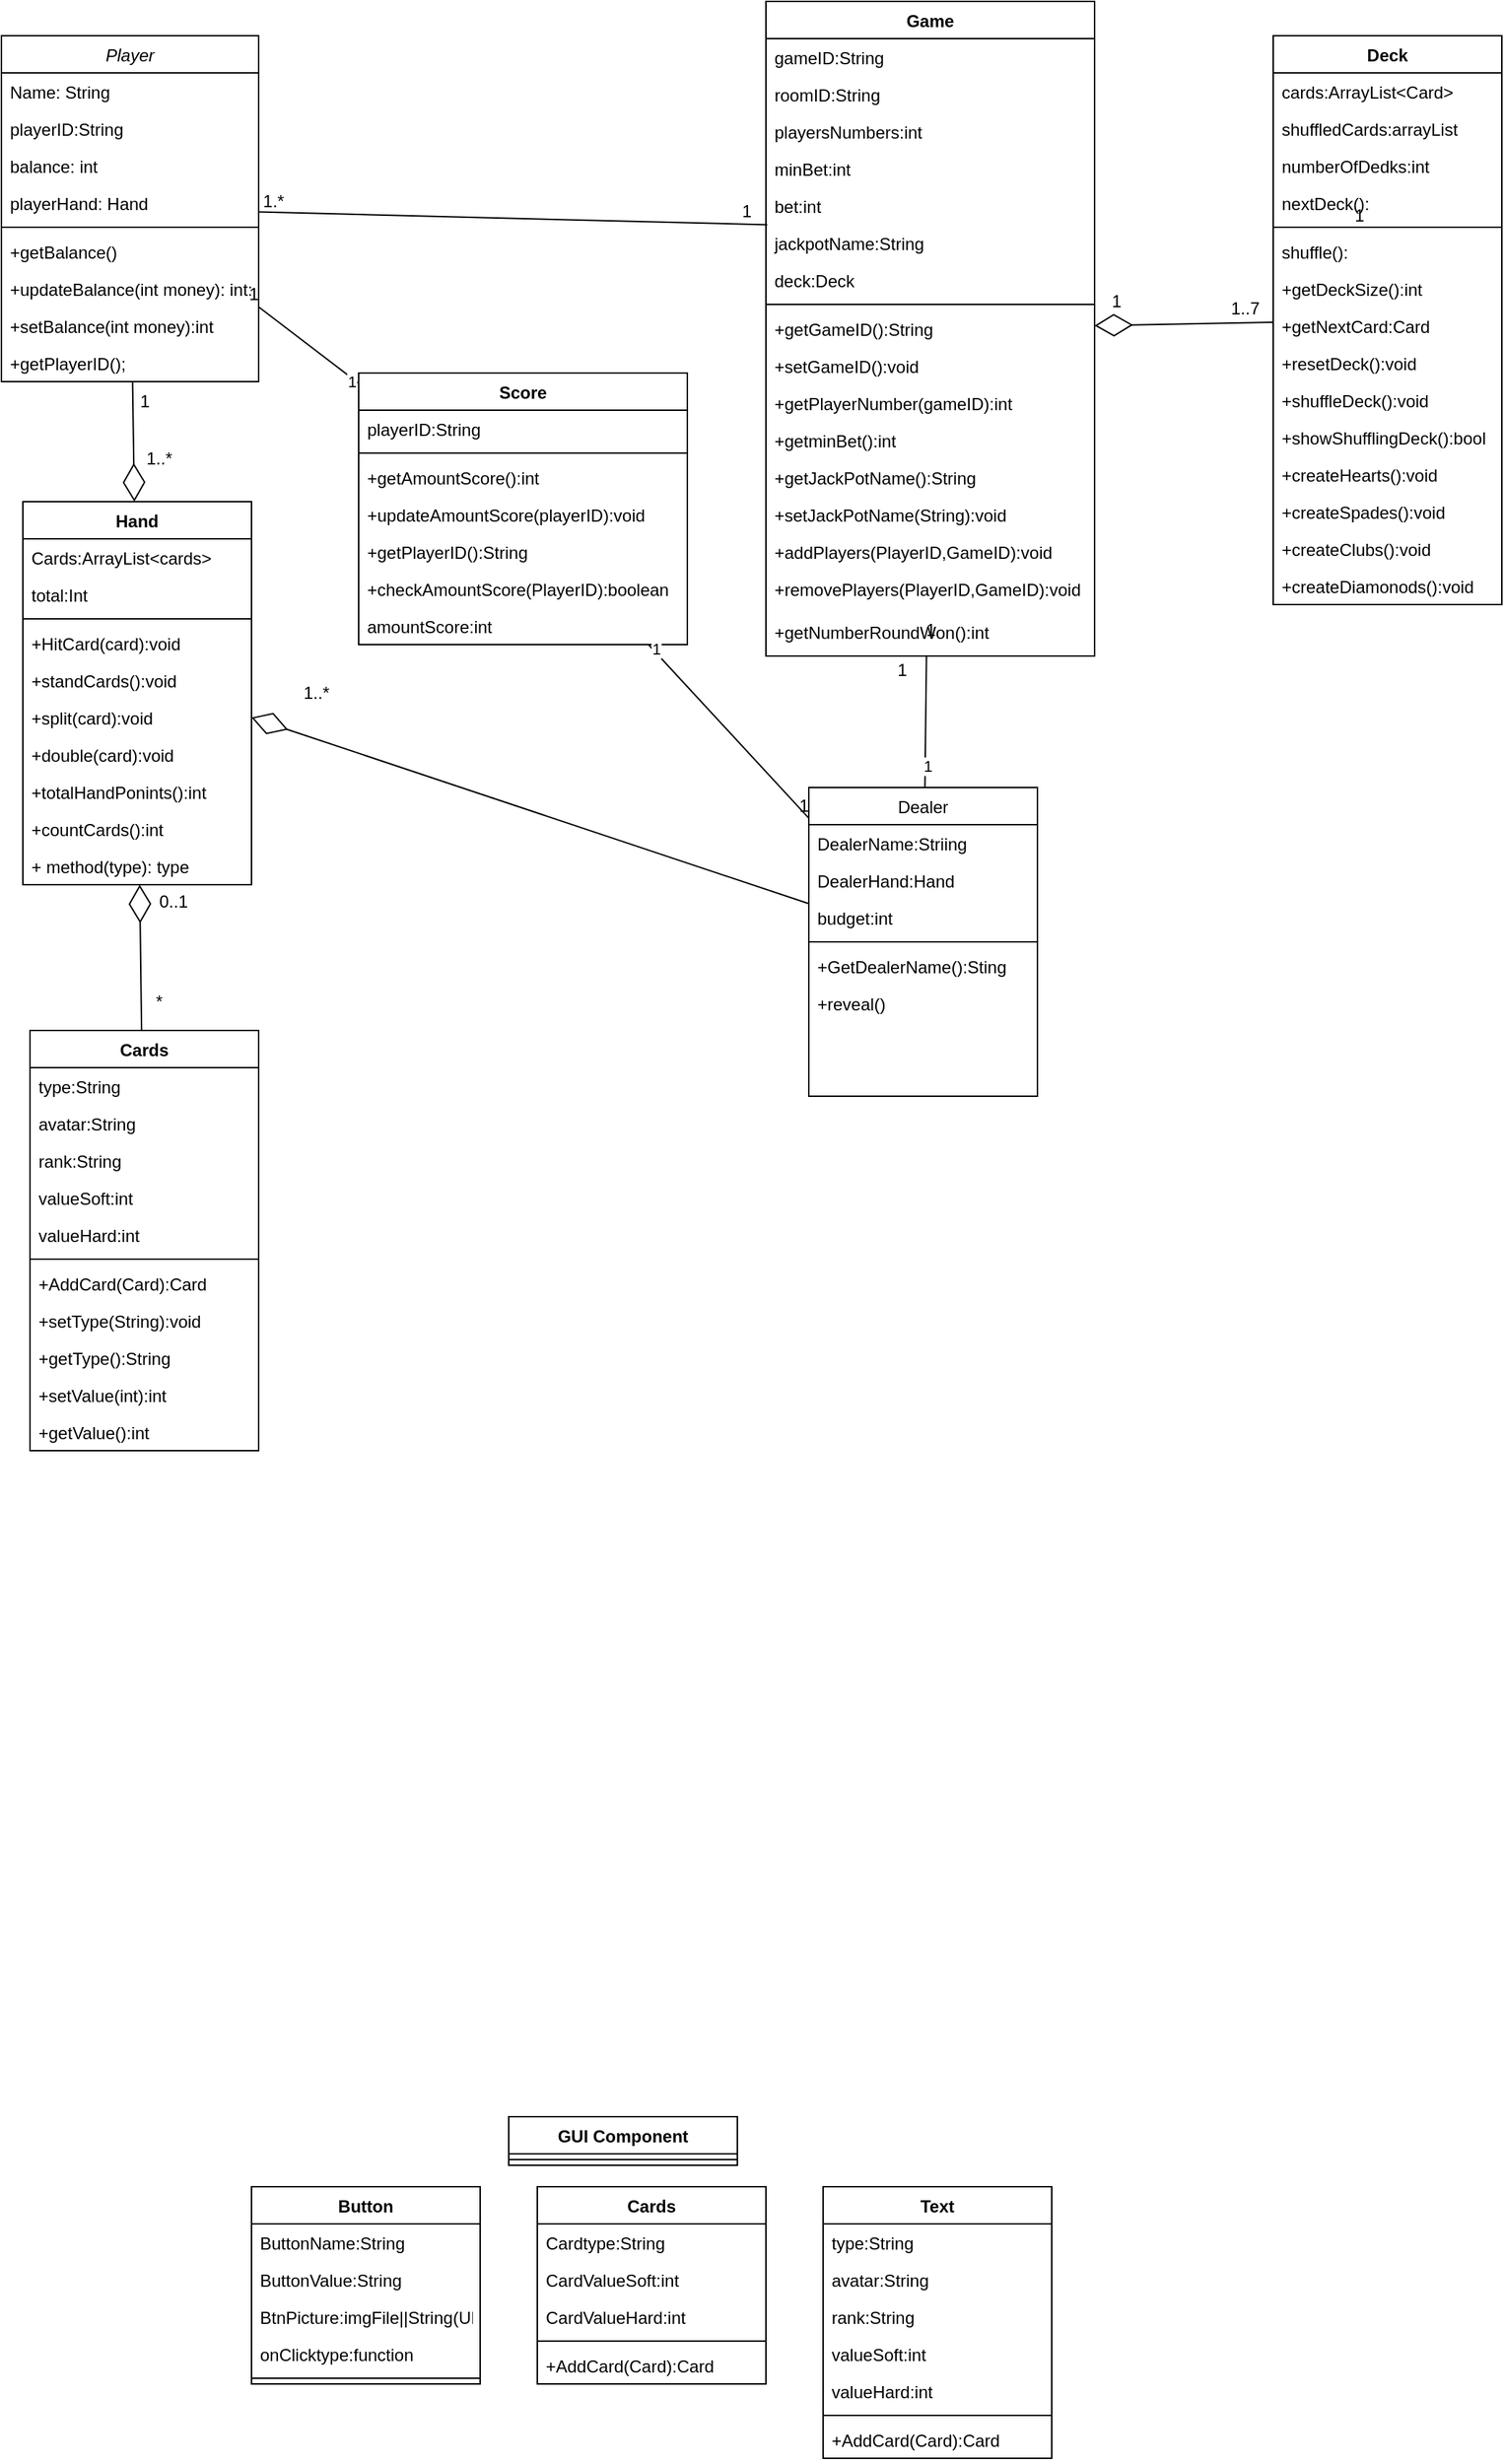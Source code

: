 <mxfile version="14.4.4" type="github">
  <diagram id="C5RBs43oDa-KdzZeNtuy" name="Page-1">
    <mxGraphModel dx="1833" dy="520" grid="1" gridSize="10" guides="1" tooltips="1" connect="1" arrows="1" fold="1" page="1" pageScale="1" pageWidth="827" pageHeight="1169" math="0" shadow="0">
      <root>
        <mxCell id="WIyWlLk6GJQsqaUBKTNV-0" />
        <mxCell id="WIyWlLk6GJQsqaUBKTNV-1" parent="WIyWlLk6GJQsqaUBKTNV-0" />
        <mxCell id="zkfFHV4jXpPFQw0GAbJ--0" value="Player" style="swimlane;fontStyle=2;align=center;verticalAlign=top;childLayout=stackLayout;horizontal=1;startSize=26;horizontalStack=0;resizeParent=1;resizeLast=0;collapsible=1;marginBottom=0;rounded=0;shadow=0;strokeWidth=1;" parent="WIyWlLk6GJQsqaUBKTNV-1" vertex="1">
          <mxGeometry x="-30" y="94" width="180" height="242" as="geometry">
            <mxRectangle x="180" y="120" width="160" height="26" as="alternateBounds" />
          </mxGeometry>
        </mxCell>
        <mxCell id="zkfFHV4jXpPFQw0GAbJ--1" value="Name: String" style="text;align=left;verticalAlign=top;spacingLeft=4;spacingRight=4;overflow=hidden;rotatable=0;points=[[0,0.5],[1,0.5]];portConstraint=eastwest;" parent="zkfFHV4jXpPFQw0GAbJ--0" vertex="1">
          <mxGeometry y="26" width="180" height="26" as="geometry" />
        </mxCell>
        <mxCell id="DUQ8-9O6X4aWuYqs7i3v-48" value="playerID:String" style="text;align=left;verticalAlign=top;spacingLeft=4;spacingRight=4;overflow=hidden;rotatable=0;points=[[0,0.5],[1,0.5]];portConstraint=eastwest;rounded=0;shadow=0;html=0;" parent="zkfFHV4jXpPFQw0GAbJ--0" vertex="1">
          <mxGeometry y="52" width="180" height="26" as="geometry" />
        </mxCell>
        <mxCell id="zkfFHV4jXpPFQw0GAbJ--2" value="balance: int" style="text;align=left;verticalAlign=top;spacingLeft=4;spacingRight=4;overflow=hidden;rotatable=0;points=[[0,0.5],[1,0.5]];portConstraint=eastwest;rounded=0;shadow=0;html=0;" parent="zkfFHV4jXpPFQw0GAbJ--0" vertex="1">
          <mxGeometry y="78" width="180" height="26" as="geometry" />
        </mxCell>
        <mxCell id="DUQ8-9O6X4aWuYqs7i3v-0" value="playerHand: Hand" style="text;align=left;verticalAlign=top;spacingLeft=4;spacingRight=4;overflow=hidden;rotatable=0;points=[[0,0.5],[1,0.5]];portConstraint=eastwest;rounded=0;shadow=0;html=0;" parent="zkfFHV4jXpPFQw0GAbJ--0" vertex="1">
          <mxGeometry y="104" width="180" height="26" as="geometry" />
        </mxCell>
        <mxCell id="zkfFHV4jXpPFQw0GAbJ--4" value="" style="line;html=1;strokeWidth=1;align=left;verticalAlign=middle;spacingTop=-1;spacingLeft=3;spacingRight=3;rotatable=0;labelPosition=right;points=[];portConstraint=eastwest;" parent="zkfFHV4jXpPFQw0GAbJ--0" vertex="1">
          <mxGeometry y="130" width="180" height="8" as="geometry" />
        </mxCell>
        <mxCell id="zkfFHV4jXpPFQw0GAbJ--5" value="+getBalance()&#xa;" style="text;align=left;verticalAlign=top;spacingLeft=4;spacingRight=4;overflow=hidden;rotatable=0;points=[[0,0.5],[1,0.5]];portConstraint=eastwest;" parent="zkfFHV4jXpPFQw0GAbJ--0" vertex="1">
          <mxGeometry y="138" width="180" height="26" as="geometry" />
        </mxCell>
        <mxCell id="DUQ8-9O6X4aWuYqs7i3v-3" value="+updateBalance(int money): int: void" style="text;align=left;verticalAlign=top;spacingLeft=4;spacingRight=4;overflow=hidden;rotatable=0;points=[[0,0.5],[1,0.5]];portConstraint=eastwest;" parent="zkfFHV4jXpPFQw0GAbJ--0" vertex="1">
          <mxGeometry y="164" width="180" height="26" as="geometry" />
        </mxCell>
        <mxCell id="DUQ8-9O6X4aWuYqs7i3v-49" value="+setBalance(int money):int" style="text;align=left;verticalAlign=top;spacingLeft=4;spacingRight=4;overflow=hidden;rotatable=0;points=[[0,0.5],[1,0.5]];portConstraint=eastwest;" parent="zkfFHV4jXpPFQw0GAbJ--0" vertex="1">
          <mxGeometry y="190" width="180" height="26" as="geometry" />
        </mxCell>
        <mxCell id="DUQ8-9O6X4aWuYqs7i3v-4" value="+getPlayerID();" style="text;align=left;verticalAlign=top;spacingLeft=4;spacingRight=4;overflow=hidden;rotatable=0;points=[[0,0.5],[1,0.5]];portConstraint=eastwest;" parent="zkfFHV4jXpPFQw0GAbJ--0" vertex="1">
          <mxGeometry y="216" width="180" height="26" as="geometry" />
        </mxCell>
        <mxCell id="zkfFHV4jXpPFQw0GAbJ--17" value="Dealer" style="swimlane;fontStyle=0;align=center;verticalAlign=top;childLayout=stackLayout;horizontal=1;startSize=26;horizontalStack=0;resizeParent=1;resizeLast=0;collapsible=1;marginBottom=0;rounded=0;shadow=0;strokeWidth=1;" parent="WIyWlLk6GJQsqaUBKTNV-1" vertex="1">
          <mxGeometry x="535" y="620" width="160" height="216" as="geometry">
            <mxRectangle x="550" y="140" width="160" height="26" as="alternateBounds" />
          </mxGeometry>
        </mxCell>
        <mxCell id="zkfFHV4jXpPFQw0GAbJ--18" value="DealerName:Striing" style="text;align=left;verticalAlign=top;spacingLeft=4;spacingRight=4;overflow=hidden;rotatable=0;points=[[0,0.5],[1,0.5]];portConstraint=eastwest;" parent="zkfFHV4jXpPFQw0GAbJ--17" vertex="1">
          <mxGeometry y="26" width="160" height="26" as="geometry" />
        </mxCell>
        <mxCell id="phg6BB3si5Udvcq2O-Uz-67" value="DealerHand:Hand" style="text;align=left;verticalAlign=top;spacingLeft=4;spacingRight=4;overflow=hidden;rotatable=0;points=[[0,0.5],[1,0.5]];portConstraint=eastwest;rounded=0;shadow=0;html=0;" vertex="1" parent="zkfFHV4jXpPFQw0GAbJ--17">
          <mxGeometry y="52" width="160" height="26" as="geometry" />
        </mxCell>
        <mxCell id="phg6BB3si5Udvcq2O-Uz-69" value="budget:int" style="text;align=left;verticalAlign=top;spacingLeft=4;spacingRight=4;overflow=hidden;rotatable=0;points=[[0,0.5],[1,0.5]];portConstraint=eastwest;rounded=0;shadow=0;html=0;" vertex="1" parent="zkfFHV4jXpPFQw0GAbJ--17">
          <mxGeometry y="78" width="160" height="26" as="geometry" />
        </mxCell>
        <mxCell id="zkfFHV4jXpPFQw0GAbJ--23" value="" style="line;html=1;strokeWidth=1;align=left;verticalAlign=middle;spacingTop=-1;spacingLeft=3;spacingRight=3;rotatable=0;labelPosition=right;points=[];portConstraint=eastwest;" parent="zkfFHV4jXpPFQw0GAbJ--17" vertex="1">
          <mxGeometry y="104" width="160" height="8" as="geometry" />
        </mxCell>
        <mxCell id="zkfFHV4jXpPFQw0GAbJ--24" value="+GetDealerName():Sting" style="text;align=left;verticalAlign=top;spacingLeft=4;spacingRight=4;overflow=hidden;rotatable=0;points=[[0,0.5],[1,0.5]];portConstraint=eastwest;" parent="zkfFHV4jXpPFQw0GAbJ--17" vertex="1">
          <mxGeometry y="112" width="160" height="26" as="geometry" />
        </mxCell>
        <mxCell id="phg6BB3si5Udvcq2O-Uz-49" value="+reveal()" style="text;align=left;verticalAlign=top;spacingLeft=4;spacingRight=4;overflow=hidden;rotatable=0;points=[[0,0.5],[1,0.5]];portConstraint=eastwest;" vertex="1" parent="zkfFHV4jXpPFQw0GAbJ--17">
          <mxGeometry y="138" width="160" height="26" as="geometry" />
        </mxCell>
        <mxCell id="DUQ8-9O6X4aWuYqs7i3v-8" value="Hand" style="swimlane;fontStyle=1;align=center;verticalAlign=top;childLayout=stackLayout;horizontal=1;startSize=26;horizontalStack=0;resizeParent=1;resizeParentMax=0;resizeLast=0;collapsible=1;marginBottom=0;" parent="WIyWlLk6GJQsqaUBKTNV-1" vertex="1">
          <mxGeometry x="-15" y="420" width="160" height="268" as="geometry" />
        </mxCell>
        <mxCell id="phg6BB3si5Udvcq2O-Uz-31" value="Cards:ArrayList&lt;cards&gt;" style="text;strokeColor=none;fillColor=none;align=left;verticalAlign=top;spacingLeft=4;spacingRight=4;overflow=hidden;rotatable=0;points=[[0,0.5],[1,0.5]];portConstraint=eastwest;" vertex="1" parent="DUQ8-9O6X4aWuYqs7i3v-8">
          <mxGeometry y="26" width="160" height="26" as="geometry" />
        </mxCell>
        <mxCell id="DUQ8-9O6X4aWuYqs7i3v-9" value="total:Int" style="text;strokeColor=none;fillColor=none;align=left;verticalAlign=top;spacingLeft=4;spacingRight=4;overflow=hidden;rotatable=0;points=[[0,0.5],[1,0.5]];portConstraint=eastwest;" parent="DUQ8-9O6X4aWuYqs7i3v-8" vertex="1">
          <mxGeometry y="52" width="160" height="26" as="geometry" />
        </mxCell>
        <mxCell id="DUQ8-9O6X4aWuYqs7i3v-10" value="" style="line;strokeWidth=1;fillColor=none;align=left;verticalAlign=middle;spacingTop=-1;spacingLeft=3;spacingRight=3;rotatable=0;labelPosition=right;points=[];portConstraint=eastwest;" parent="DUQ8-9O6X4aWuYqs7i3v-8" vertex="1">
          <mxGeometry y="78" width="160" height="8" as="geometry" />
        </mxCell>
        <mxCell id="DUQ8-9O6X4aWuYqs7i3v-11" value="+HitCard(card):void" style="text;strokeColor=none;fillColor=none;align=left;verticalAlign=top;spacingLeft=4;spacingRight=4;overflow=hidden;rotatable=0;points=[[0,0.5],[1,0.5]];portConstraint=eastwest;" parent="DUQ8-9O6X4aWuYqs7i3v-8" vertex="1">
          <mxGeometry y="86" width="160" height="26" as="geometry" />
        </mxCell>
        <mxCell id="DUQ8-9O6X4aWuYqs7i3v-12" value="+standCards():void" style="text;strokeColor=none;fillColor=none;align=left;verticalAlign=top;spacingLeft=4;spacingRight=4;overflow=hidden;rotatable=0;points=[[0,0.5],[1,0.5]];portConstraint=eastwest;" parent="DUQ8-9O6X4aWuYqs7i3v-8" vertex="1">
          <mxGeometry y="112" width="160" height="26" as="geometry" />
        </mxCell>
        <mxCell id="phg6BB3si5Udvcq2O-Uz-0" value="+split(card):void" style="text;strokeColor=none;fillColor=none;align=left;verticalAlign=top;spacingLeft=4;spacingRight=4;overflow=hidden;rotatable=0;points=[[0,0.5],[1,0.5]];portConstraint=eastwest;" vertex="1" parent="DUQ8-9O6X4aWuYqs7i3v-8">
          <mxGeometry y="138" width="160" height="26" as="geometry" />
        </mxCell>
        <mxCell id="phg6BB3si5Udvcq2O-Uz-1" value="+double(card):void" style="text;strokeColor=none;fillColor=none;align=left;verticalAlign=top;spacingLeft=4;spacingRight=4;overflow=hidden;rotatable=0;points=[[0,0.5],[1,0.5]];portConstraint=eastwest;" vertex="1" parent="DUQ8-9O6X4aWuYqs7i3v-8">
          <mxGeometry y="164" width="160" height="26" as="geometry" />
        </mxCell>
        <mxCell id="DUQ8-9O6X4aWuYqs7i3v-14" value="+totalHandPonints():int" style="text;strokeColor=none;fillColor=none;align=left;verticalAlign=top;spacingLeft=4;spacingRight=4;overflow=hidden;rotatable=0;points=[[0,0.5],[1,0.5]];portConstraint=eastwest;" parent="DUQ8-9O6X4aWuYqs7i3v-8" vertex="1">
          <mxGeometry y="190" width="160" height="26" as="geometry" />
        </mxCell>
        <mxCell id="DUQ8-9O6X4aWuYqs7i3v-15" value="+countCards():int" style="text;strokeColor=none;fillColor=none;align=left;verticalAlign=top;spacingLeft=4;spacingRight=4;overflow=hidden;rotatable=0;points=[[0,0.5],[1,0.5]];portConstraint=eastwest;" parent="DUQ8-9O6X4aWuYqs7i3v-8" vertex="1">
          <mxGeometry y="216" width="160" height="26" as="geometry" />
        </mxCell>
        <mxCell id="DUQ8-9O6X4aWuYqs7i3v-13" value="+ method(type): type" style="text;strokeColor=none;fillColor=none;align=left;verticalAlign=top;spacingLeft=4;spacingRight=4;overflow=hidden;rotatable=0;points=[[0,0.5],[1,0.5]];portConstraint=eastwest;" parent="DUQ8-9O6X4aWuYqs7i3v-8" vertex="1">
          <mxGeometry y="242" width="160" height="26" as="geometry" />
        </mxCell>
        <mxCell id="DUQ8-9O6X4aWuYqs7i3v-16" value="Cards" style="swimlane;fontStyle=1;align=center;verticalAlign=top;childLayout=stackLayout;horizontal=1;startSize=26;horizontalStack=0;resizeParent=1;resizeParentMax=0;resizeLast=0;collapsible=1;marginBottom=0;" parent="WIyWlLk6GJQsqaUBKTNV-1" vertex="1">
          <mxGeometry x="-10" y="790" width="160" height="294" as="geometry" />
        </mxCell>
        <mxCell id="DUQ8-9O6X4aWuYqs7i3v-24" value="type:String" style="text;strokeColor=none;fillColor=none;align=left;verticalAlign=top;spacingLeft=4;spacingRight=4;overflow=hidden;rotatable=0;points=[[0,0.5],[1,0.5]];portConstraint=eastwest;" parent="DUQ8-9O6X4aWuYqs7i3v-16" vertex="1">
          <mxGeometry y="26" width="160" height="26" as="geometry" />
        </mxCell>
        <mxCell id="phg6BB3si5Udvcq2O-Uz-51" value="avatar:String" style="text;strokeColor=none;fillColor=none;align=left;verticalAlign=top;spacingLeft=4;spacingRight=4;overflow=hidden;rotatable=0;points=[[0,0.5],[1,0.5]];portConstraint=eastwest;" vertex="1" parent="DUQ8-9O6X4aWuYqs7i3v-16">
          <mxGeometry y="52" width="160" height="26" as="geometry" />
        </mxCell>
        <mxCell id="phg6BB3si5Udvcq2O-Uz-52" value="rank:String" style="text;strokeColor=none;fillColor=none;align=left;verticalAlign=top;spacingLeft=4;spacingRight=4;overflow=hidden;rotatable=0;points=[[0,0.5],[1,0.5]];portConstraint=eastwest;" vertex="1" parent="DUQ8-9O6X4aWuYqs7i3v-16">
          <mxGeometry y="78" width="160" height="26" as="geometry" />
        </mxCell>
        <mxCell id="DUQ8-9O6X4aWuYqs7i3v-17" value="valueSoft:int" style="text;strokeColor=none;fillColor=none;align=left;verticalAlign=top;spacingLeft=4;spacingRight=4;overflow=hidden;rotatable=0;points=[[0,0.5],[1,0.5]];portConstraint=eastwest;" parent="DUQ8-9O6X4aWuYqs7i3v-16" vertex="1">
          <mxGeometry y="104" width="160" height="26" as="geometry" />
        </mxCell>
        <mxCell id="phg6BB3si5Udvcq2O-Uz-50" value="valueHard:int" style="text;strokeColor=none;fillColor=none;align=left;verticalAlign=top;spacingLeft=4;spacingRight=4;overflow=hidden;rotatable=0;points=[[0,0.5],[1,0.5]];portConstraint=eastwest;" vertex="1" parent="DUQ8-9O6X4aWuYqs7i3v-16">
          <mxGeometry y="130" width="160" height="26" as="geometry" />
        </mxCell>
        <mxCell id="DUQ8-9O6X4aWuYqs7i3v-18" value="" style="line;strokeWidth=1;fillColor=none;align=left;verticalAlign=middle;spacingTop=-1;spacingLeft=3;spacingRight=3;rotatable=0;labelPosition=right;points=[];portConstraint=eastwest;" parent="DUQ8-9O6X4aWuYqs7i3v-16" vertex="1">
          <mxGeometry y="156" width="160" height="8" as="geometry" />
        </mxCell>
        <mxCell id="phg6BB3si5Udvcq2O-Uz-32" value="+AddCard(Card):Card" style="text;strokeColor=none;fillColor=none;align=left;verticalAlign=top;spacingLeft=4;spacingRight=4;overflow=hidden;rotatable=0;points=[[0,0.5],[1,0.5]];portConstraint=eastwest;" vertex="1" parent="DUQ8-9O6X4aWuYqs7i3v-16">
          <mxGeometry y="164" width="160" height="26" as="geometry" />
        </mxCell>
        <mxCell id="DUQ8-9O6X4aWuYqs7i3v-19" value="+setType(String):void" style="text;strokeColor=none;fillColor=none;align=left;verticalAlign=top;spacingLeft=4;spacingRight=4;overflow=hidden;rotatable=0;points=[[0,0.5],[1,0.5]];portConstraint=eastwest;" parent="DUQ8-9O6X4aWuYqs7i3v-16" vertex="1">
          <mxGeometry y="190" width="160" height="26" as="geometry" />
        </mxCell>
        <mxCell id="DUQ8-9O6X4aWuYqs7i3v-20" value="+getType():String" style="text;strokeColor=none;fillColor=none;align=left;verticalAlign=top;spacingLeft=4;spacingRight=4;overflow=hidden;rotatable=0;points=[[0,0.5],[1,0.5]];portConstraint=eastwest;" parent="DUQ8-9O6X4aWuYqs7i3v-16" vertex="1">
          <mxGeometry y="216" width="160" height="26" as="geometry" />
        </mxCell>
        <mxCell id="DUQ8-9O6X4aWuYqs7i3v-21" value="+setValue(int):int" style="text;strokeColor=none;fillColor=none;align=left;verticalAlign=top;spacingLeft=4;spacingRight=4;overflow=hidden;rotatable=0;points=[[0,0.5],[1,0.5]];portConstraint=eastwest;" parent="DUQ8-9O6X4aWuYqs7i3v-16" vertex="1">
          <mxGeometry y="242" width="160" height="26" as="geometry" />
        </mxCell>
        <mxCell id="DUQ8-9O6X4aWuYqs7i3v-22" value="+getValue():int" style="text;strokeColor=none;fillColor=none;align=left;verticalAlign=top;spacingLeft=4;spacingRight=4;overflow=hidden;rotatable=0;points=[[0,0.5],[1,0.5]];portConstraint=eastwest;" parent="DUQ8-9O6X4aWuYqs7i3v-16" vertex="1">
          <mxGeometry y="268" width="160" height="26" as="geometry" />
        </mxCell>
        <mxCell id="DUQ8-9O6X4aWuYqs7i3v-25" value="Game" style="swimlane;fontStyle=1;align=center;verticalAlign=top;childLayout=stackLayout;horizontal=1;startSize=26;horizontalStack=0;resizeParent=1;resizeParentMax=0;resizeLast=0;collapsible=1;marginBottom=0;" parent="WIyWlLk6GJQsqaUBKTNV-1" vertex="1">
          <mxGeometry x="505" y="70" width="230" height="458" as="geometry" />
        </mxCell>
        <mxCell id="DUQ8-9O6X4aWuYqs7i3v-26" value="gameID:String" style="text;strokeColor=none;fillColor=none;align=left;verticalAlign=top;spacingLeft=4;spacingRight=4;overflow=hidden;rotatable=0;points=[[0,0.5],[1,0.5]];portConstraint=eastwest;" parent="DUQ8-9O6X4aWuYqs7i3v-25" vertex="1">
          <mxGeometry y="26" width="230" height="26" as="geometry" />
        </mxCell>
        <mxCell id="phg6BB3si5Udvcq2O-Uz-159" value="roomID:String" style="text;strokeColor=none;fillColor=none;align=left;verticalAlign=top;spacingLeft=4;spacingRight=4;overflow=hidden;rotatable=0;points=[[0,0.5],[1,0.5]];portConstraint=eastwest;" vertex="1" parent="DUQ8-9O6X4aWuYqs7i3v-25">
          <mxGeometry y="52" width="230" height="26" as="geometry" />
        </mxCell>
        <mxCell id="DUQ8-9O6X4aWuYqs7i3v-27" value="playersNumbers:int" style="text;strokeColor=none;fillColor=none;align=left;verticalAlign=top;spacingLeft=4;spacingRight=4;overflow=hidden;rotatable=0;points=[[0,0.5],[1,0.5]];portConstraint=eastwest;" parent="DUQ8-9O6X4aWuYqs7i3v-25" vertex="1">
          <mxGeometry y="78" width="230" height="26" as="geometry" />
        </mxCell>
        <mxCell id="DUQ8-9O6X4aWuYqs7i3v-35" value="minBet:int" style="text;strokeColor=none;fillColor=none;align=left;verticalAlign=top;spacingLeft=4;spacingRight=4;overflow=hidden;rotatable=0;points=[[0,0.5],[1,0.5]];portConstraint=eastwest;" parent="DUQ8-9O6X4aWuYqs7i3v-25" vertex="1">
          <mxGeometry y="104" width="230" height="26" as="geometry" />
        </mxCell>
        <mxCell id="phg6BB3si5Udvcq2O-Uz-160" value="bet:int" style="text;strokeColor=none;fillColor=none;align=left;verticalAlign=top;spacingLeft=4;spacingRight=4;overflow=hidden;rotatable=0;points=[[0,0.5],[1,0.5]];portConstraint=eastwest;" vertex="1" parent="DUQ8-9O6X4aWuYqs7i3v-25">
          <mxGeometry y="130" width="230" height="26" as="geometry" />
        </mxCell>
        <mxCell id="DUQ8-9O6X4aWuYqs7i3v-36" value="jackpotName:String" style="text;strokeColor=none;fillColor=none;align=left;verticalAlign=top;spacingLeft=4;spacingRight=4;overflow=hidden;rotatable=0;points=[[0,0.5],[1,0.5]];portConstraint=eastwest;" parent="DUQ8-9O6X4aWuYqs7i3v-25" vertex="1">
          <mxGeometry y="156" width="230" height="26" as="geometry" />
        </mxCell>
        <mxCell id="phg6BB3si5Udvcq2O-Uz-30" value="deck:Deck" style="text;strokeColor=none;fillColor=none;align=left;verticalAlign=top;spacingLeft=4;spacingRight=4;overflow=hidden;rotatable=0;points=[[0,0.5],[1,0.5]];portConstraint=eastwest;" vertex="1" parent="DUQ8-9O6X4aWuYqs7i3v-25">
          <mxGeometry y="182" width="230" height="26" as="geometry" />
        </mxCell>
        <mxCell id="DUQ8-9O6X4aWuYqs7i3v-28" value="" style="line;strokeWidth=1;fillColor=none;align=left;verticalAlign=middle;spacingTop=-1;spacingLeft=3;spacingRight=3;rotatable=0;labelPosition=right;points=[];portConstraint=eastwest;" parent="DUQ8-9O6X4aWuYqs7i3v-25" vertex="1">
          <mxGeometry y="208" width="230" height="8" as="geometry" />
        </mxCell>
        <mxCell id="DUQ8-9O6X4aWuYqs7i3v-29" value="+getGameID():String" style="text;strokeColor=none;fillColor=none;align=left;verticalAlign=top;spacingLeft=4;spacingRight=4;overflow=hidden;rotatable=0;points=[[0,0.5],[1,0.5]];portConstraint=eastwest;" parent="DUQ8-9O6X4aWuYqs7i3v-25" vertex="1">
          <mxGeometry y="216" width="230" height="26" as="geometry" />
        </mxCell>
        <mxCell id="DUQ8-9O6X4aWuYqs7i3v-30" value="+setGameID():void" style="text;strokeColor=none;fillColor=none;align=left;verticalAlign=top;spacingLeft=4;spacingRight=4;overflow=hidden;rotatable=0;points=[[0,0.5],[1,0.5]];portConstraint=eastwest;" parent="DUQ8-9O6X4aWuYqs7i3v-25" vertex="1">
          <mxGeometry y="242" width="230" height="26" as="geometry" />
        </mxCell>
        <mxCell id="DUQ8-9O6X4aWuYqs7i3v-31" value="+getPlayerNumber(gameID):int" style="text;strokeColor=none;fillColor=none;align=left;verticalAlign=top;spacingLeft=4;spacingRight=4;overflow=hidden;rotatable=0;points=[[0,0.5],[1,0.5]];portConstraint=eastwest;" parent="DUQ8-9O6X4aWuYqs7i3v-25" vertex="1">
          <mxGeometry y="268" width="230" height="26" as="geometry" />
        </mxCell>
        <mxCell id="DUQ8-9O6X4aWuYqs7i3v-32" value="+getminBet():int" style="text;strokeColor=none;fillColor=none;align=left;verticalAlign=top;spacingLeft=4;spacingRight=4;overflow=hidden;rotatable=0;points=[[0,0.5],[1,0.5]];portConstraint=eastwest;" parent="DUQ8-9O6X4aWuYqs7i3v-25" vertex="1">
          <mxGeometry y="294" width="230" height="26" as="geometry" />
        </mxCell>
        <mxCell id="DUQ8-9O6X4aWuYqs7i3v-37" value="+getJackPotName():String" style="text;strokeColor=none;fillColor=none;align=left;verticalAlign=top;spacingLeft=4;spacingRight=4;overflow=hidden;rotatable=0;points=[[0,0.5],[1,0.5]];portConstraint=eastwest;" parent="DUQ8-9O6X4aWuYqs7i3v-25" vertex="1">
          <mxGeometry y="320" width="230" height="26" as="geometry" />
        </mxCell>
        <mxCell id="DUQ8-9O6X4aWuYqs7i3v-39" value="+setJackPotName(String):void" style="text;strokeColor=none;fillColor=none;align=left;verticalAlign=top;spacingLeft=4;spacingRight=4;overflow=hidden;rotatable=0;points=[[0,0.5],[1,0.5]];portConstraint=eastwest;" parent="DUQ8-9O6X4aWuYqs7i3v-25" vertex="1">
          <mxGeometry y="346" width="230" height="26" as="geometry" />
        </mxCell>
        <mxCell id="DUQ8-9O6X4aWuYqs7i3v-38" value="+addPlayers(PlayerID,GameID):void" style="text;strokeColor=none;fillColor=none;align=left;verticalAlign=top;spacingLeft=4;spacingRight=4;overflow=hidden;rotatable=0;points=[[0,0.5],[1,0.5]];portConstraint=eastwest;" parent="DUQ8-9O6X4aWuYqs7i3v-25" vertex="1">
          <mxGeometry y="372" width="230" height="26" as="geometry" />
        </mxCell>
        <mxCell id="DUQ8-9O6X4aWuYqs7i3v-33" value="+removePlayers(PlayerID,GameID):void" style="text;strokeColor=none;fillColor=none;align=left;verticalAlign=top;spacingLeft=4;spacingRight=4;overflow=hidden;rotatable=0;points=[[0,0.5],[1,0.5]];portConstraint=eastwest;" parent="DUQ8-9O6X4aWuYqs7i3v-25" vertex="1">
          <mxGeometry y="398" width="230" height="30" as="geometry" />
        </mxCell>
        <mxCell id="phg6BB3si5Udvcq2O-Uz-54" value="+getNumberRoundWon():int" style="text;strokeColor=none;fillColor=none;align=left;verticalAlign=top;spacingLeft=4;spacingRight=4;overflow=hidden;rotatable=0;points=[[0,0.5],[1,0.5]];portConstraint=eastwest;" vertex="1" parent="DUQ8-9O6X4aWuYqs7i3v-25">
          <mxGeometry y="428" width="230" height="30" as="geometry" />
        </mxCell>
        <mxCell id="DUQ8-9O6X4aWuYqs7i3v-40" value="Score&#xa;" style="swimlane;fontStyle=1;align=center;verticalAlign=top;childLayout=stackLayout;horizontal=1;startSize=26;horizontalStack=0;resizeParent=1;resizeParentMax=0;resizeLast=0;collapsible=1;marginBottom=0;" parent="WIyWlLk6GJQsqaUBKTNV-1" vertex="1">
          <mxGeometry x="220" y="330" width="230" height="190" as="geometry" />
        </mxCell>
        <mxCell id="DUQ8-9O6X4aWuYqs7i3v-42" value="playerID:String" style="text;strokeColor=none;fillColor=none;align=left;verticalAlign=top;spacingLeft=4;spacingRight=4;overflow=hidden;rotatable=0;points=[[0,0.5],[1,0.5]];portConstraint=eastwest;" parent="DUQ8-9O6X4aWuYqs7i3v-40" vertex="1">
          <mxGeometry y="26" width="230" height="26" as="geometry" />
        </mxCell>
        <mxCell id="DUQ8-9O6X4aWuYqs7i3v-43" value="" style="line;strokeWidth=1;fillColor=none;align=left;verticalAlign=middle;spacingTop=-1;spacingLeft=3;spacingRight=3;rotatable=0;labelPosition=right;points=[];portConstraint=eastwest;" parent="DUQ8-9O6X4aWuYqs7i3v-40" vertex="1">
          <mxGeometry y="52" width="230" height="8" as="geometry" />
        </mxCell>
        <mxCell id="DUQ8-9O6X4aWuYqs7i3v-44" value="+getAmountScore():int" style="text;strokeColor=none;fillColor=none;align=left;verticalAlign=top;spacingLeft=4;spacingRight=4;overflow=hidden;rotatable=0;points=[[0,0.5],[1,0.5]];portConstraint=eastwest;" parent="DUQ8-9O6X4aWuYqs7i3v-40" vertex="1">
          <mxGeometry y="60" width="230" height="26" as="geometry" />
        </mxCell>
        <mxCell id="DUQ8-9O6X4aWuYqs7i3v-45" value="+updateAmountScore(playerID):void" style="text;strokeColor=none;fillColor=none;align=left;verticalAlign=top;spacingLeft=4;spacingRight=4;overflow=hidden;rotatable=0;points=[[0,0.5],[1,0.5]];portConstraint=eastwest;" parent="DUQ8-9O6X4aWuYqs7i3v-40" vertex="1">
          <mxGeometry y="86" width="230" height="26" as="geometry" />
        </mxCell>
        <mxCell id="DUQ8-9O6X4aWuYqs7i3v-46" value="+getPlayerID():String" style="text;strokeColor=none;fillColor=none;align=left;verticalAlign=top;spacingLeft=4;spacingRight=4;overflow=hidden;rotatable=0;points=[[0,0.5],[1,0.5]];portConstraint=eastwest;" parent="DUQ8-9O6X4aWuYqs7i3v-40" vertex="1">
          <mxGeometry y="112" width="230" height="26" as="geometry" />
        </mxCell>
        <mxCell id="DUQ8-9O6X4aWuYqs7i3v-47" value="+checkAmountScore(PlayerID):boolean" style="text;strokeColor=none;fillColor=none;align=left;verticalAlign=top;spacingLeft=4;spacingRight=4;overflow=hidden;rotatable=0;points=[[0,0.5],[1,0.5]];portConstraint=eastwest;" parent="DUQ8-9O6X4aWuYqs7i3v-40" vertex="1">
          <mxGeometry y="138" width="230" height="26" as="geometry" />
        </mxCell>
        <mxCell id="DUQ8-9O6X4aWuYqs7i3v-41" value="amountScore:int" style="text;strokeColor=none;fillColor=none;align=left;verticalAlign=top;spacingLeft=4;spacingRight=4;overflow=hidden;rotatable=0;points=[[0,0.5],[1,0.5]];portConstraint=eastwest;" parent="DUQ8-9O6X4aWuYqs7i3v-40" vertex="1">
          <mxGeometry y="164" width="230" height="26" as="geometry" />
        </mxCell>
        <mxCell id="6gXX3aHNvILFyaAfmAFc-0" value="Deck" style="swimlane;fontStyle=1;align=center;verticalAlign=top;childLayout=stackLayout;horizontal=1;startSize=26;horizontalStack=0;resizeParent=1;resizeParentMax=0;resizeLast=0;collapsible=1;marginBottom=0;" parent="WIyWlLk6GJQsqaUBKTNV-1" vertex="1">
          <mxGeometry x="860" y="94" width="160" height="398" as="geometry" />
        </mxCell>
        <mxCell id="6gXX3aHNvILFyaAfmAFc-1" value="cards:ArrayList&lt;Card&gt;" style="text;strokeColor=none;fillColor=none;align=left;verticalAlign=top;spacingLeft=4;spacingRight=4;overflow=hidden;rotatable=0;points=[[0,0.5],[1,0.5]];portConstraint=eastwest;" parent="6gXX3aHNvILFyaAfmAFc-0" vertex="1">
          <mxGeometry y="26" width="160" height="26" as="geometry" />
        </mxCell>
        <mxCell id="6gXX3aHNvILFyaAfmAFc-2" value="shuffledCards:arrayList" style="text;strokeColor=none;fillColor=none;align=left;verticalAlign=top;spacingLeft=4;spacingRight=4;overflow=hidden;rotatable=0;points=[[0,0.5],[1,0.5]];portConstraint=eastwest;" parent="6gXX3aHNvILFyaAfmAFc-0" vertex="1">
          <mxGeometry y="52" width="160" height="26" as="geometry" />
        </mxCell>
        <mxCell id="6gXX3aHNvILFyaAfmAFc-8" value="numberOfDedks:int" style="text;strokeColor=none;fillColor=none;align=left;verticalAlign=top;spacingLeft=4;spacingRight=4;overflow=hidden;rotatable=0;points=[[0,0.5],[1,0.5]];portConstraint=eastwest;" parent="6gXX3aHNvILFyaAfmAFc-0" vertex="1">
          <mxGeometry y="78" width="160" height="26" as="geometry" />
        </mxCell>
        <mxCell id="6gXX3aHNvILFyaAfmAFc-9" value="nextDeck():" style="text;strokeColor=none;fillColor=none;align=left;verticalAlign=top;spacingLeft=4;spacingRight=4;overflow=hidden;rotatable=0;points=[[0,0.5],[1,0.5]];portConstraint=eastwest;" parent="6gXX3aHNvILFyaAfmAFc-0" vertex="1">
          <mxGeometry y="104" width="160" height="26" as="geometry" />
        </mxCell>
        <mxCell id="6gXX3aHNvILFyaAfmAFc-3" value="" style="line;strokeWidth=1;fillColor=none;align=left;verticalAlign=middle;spacingTop=-1;spacingLeft=3;spacingRight=3;rotatable=0;labelPosition=right;points=[];portConstraint=eastwest;" parent="6gXX3aHNvILFyaAfmAFc-0" vertex="1">
          <mxGeometry y="130" width="160" height="8" as="geometry" />
        </mxCell>
        <mxCell id="phg6BB3si5Udvcq2O-Uz-53" value="shuffle():" style="text;strokeColor=none;fillColor=none;align=left;verticalAlign=top;spacingLeft=4;spacingRight=4;overflow=hidden;rotatable=0;points=[[0,0.5],[1,0.5]];portConstraint=eastwest;" vertex="1" parent="6gXX3aHNvILFyaAfmAFc-0">
          <mxGeometry y="138" width="160" height="26" as="geometry" />
        </mxCell>
        <mxCell id="6gXX3aHNvILFyaAfmAFc-4" value="+getDeckSize():int" style="text;strokeColor=none;fillColor=none;align=left;verticalAlign=top;spacingLeft=4;spacingRight=4;overflow=hidden;rotatable=0;points=[[0,0.5],[1,0.5]];portConstraint=eastwest;" parent="6gXX3aHNvILFyaAfmAFc-0" vertex="1">
          <mxGeometry y="164" width="160" height="26" as="geometry" />
        </mxCell>
        <mxCell id="6gXX3aHNvILFyaAfmAFc-5" value="+getNextCard:Card" style="text;strokeColor=none;fillColor=none;align=left;verticalAlign=top;spacingLeft=4;spacingRight=4;overflow=hidden;rotatable=0;points=[[0,0.5],[1,0.5]];portConstraint=eastwest;" parent="6gXX3aHNvILFyaAfmAFc-0" vertex="1">
          <mxGeometry y="190" width="160" height="26" as="geometry" />
        </mxCell>
        <mxCell id="6gXX3aHNvILFyaAfmAFc-6" value="+resetDeck():void" style="text;strokeColor=none;fillColor=none;align=left;verticalAlign=top;spacingLeft=4;spacingRight=4;overflow=hidden;rotatable=0;points=[[0,0.5],[1,0.5]];portConstraint=eastwest;" parent="6gXX3aHNvILFyaAfmAFc-0" vertex="1">
          <mxGeometry y="216" width="160" height="26" as="geometry" />
        </mxCell>
        <mxCell id="6gXX3aHNvILFyaAfmAFc-7" value="+shuffleDeck():void" style="text;strokeColor=none;fillColor=none;align=left;verticalAlign=top;spacingLeft=4;spacingRight=4;overflow=hidden;rotatable=0;points=[[0,0.5],[1,0.5]];portConstraint=eastwest;" parent="6gXX3aHNvILFyaAfmAFc-0" vertex="1">
          <mxGeometry y="242" width="160" height="26" as="geometry" />
        </mxCell>
        <mxCell id="6gXX3aHNvILFyaAfmAFc-11" value="+showShufflingDeck():bool" style="text;strokeColor=none;fillColor=none;align=left;verticalAlign=top;spacingLeft=4;spacingRight=4;overflow=hidden;rotatable=0;points=[[0,0.5],[1,0.5]];portConstraint=eastwest;" parent="6gXX3aHNvILFyaAfmAFc-0" vertex="1">
          <mxGeometry y="268" width="160" height="26" as="geometry" />
        </mxCell>
        <mxCell id="6gXX3aHNvILFyaAfmAFc-12" value="+createHearts():void" style="text;strokeColor=none;fillColor=none;align=left;verticalAlign=top;spacingLeft=4;spacingRight=4;overflow=hidden;rotatable=0;points=[[0,0.5],[1,0.5]];portConstraint=eastwest;" parent="6gXX3aHNvILFyaAfmAFc-0" vertex="1">
          <mxGeometry y="294" width="160" height="26" as="geometry" />
        </mxCell>
        <mxCell id="6gXX3aHNvILFyaAfmAFc-13" value="+createSpades():void" style="text;strokeColor=none;fillColor=none;align=left;verticalAlign=top;spacingLeft=4;spacingRight=4;overflow=hidden;rotatable=0;points=[[0,0.5],[1,0.5]];portConstraint=eastwest;" parent="6gXX3aHNvILFyaAfmAFc-0" vertex="1">
          <mxGeometry y="320" width="160" height="26" as="geometry" />
        </mxCell>
        <mxCell id="6gXX3aHNvILFyaAfmAFc-10" value="+createClubs():void" style="text;strokeColor=none;fillColor=none;align=left;verticalAlign=top;spacingLeft=4;spacingRight=4;overflow=hidden;rotatable=0;points=[[0,0.5],[1,0.5]];portConstraint=eastwest;" parent="6gXX3aHNvILFyaAfmAFc-0" vertex="1">
          <mxGeometry y="346" width="160" height="26" as="geometry" />
        </mxCell>
        <mxCell id="6gXX3aHNvILFyaAfmAFc-14" value="+createDiamonods():void" style="text;strokeColor=none;fillColor=none;align=left;verticalAlign=top;spacingLeft=4;spacingRight=4;overflow=hidden;rotatable=0;points=[[0,0.5],[1,0.5]];portConstraint=eastwest;" parent="6gXX3aHNvILFyaAfmAFc-0" vertex="1">
          <mxGeometry y="372" width="160" height="26" as="geometry" />
        </mxCell>
        <mxCell id="phg6BB3si5Udvcq2O-Uz-6" value="" style="endArrow=none;html=1;rounded=0;entryX=0.004;entryY=0.01;entryDx=0;entryDy=0;entryPerimeter=0;" edge="1" parent="WIyWlLk6GJQsqaUBKTNV-1" source="zkfFHV4jXpPFQw0GAbJ--0" target="DUQ8-9O6X4aWuYqs7i3v-36">
          <mxGeometry relative="1" as="geometry">
            <mxPoint x="120" y="50" as="sourcePoint" />
            <mxPoint x="280" y="50" as="targetPoint" />
          </mxGeometry>
        </mxCell>
        <mxCell id="phg6BB3si5Udvcq2O-Uz-7" value="1" style="resizable=0;html=1;align=right;verticalAlign=bottom;" connectable="0" vertex="1" parent="phg6BB3si5Udvcq2O-Uz-6">
          <mxGeometry x="1" relative="1" as="geometry">
            <mxPoint x="-10.01" y="-0.26" as="offset" />
          </mxGeometry>
        </mxCell>
        <mxCell id="phg6BB3si5Udvcq2O-Uz-8" value="1.*" style="text;html=1;align=center;verticalAlign=middle;resizable=0;points=[];autosize=1;" vertex="1" parent="WIyWlLk6GJQsqaUBKTNV-1">
          <mxGeometry x="145" y="200" width="30" height="20" as="geometry" />
        </mxCell>
        <mxCell id="phg6BB3si5Udvcq2O-Uz-20" value="1" style="text;html=1;align=center;verticalAlign=middle;resizable=0;points=[];autosize=1;" vertex="1" parent="WIyWlLk6GJQsqaUBKTNV-1">
          <mxGeometry x="610" y="500" width="20" height="20" as="geometry" />
        </mxCell>
        <mxCell id="phg6BB3si5Udvcq2O-Uz-21" value="" style="endArrow=none;html=1;" edge="1" parent="WIyWlLk6GJQsqaUBKTNV-1" source="zkfFHV4jXpPFQw0GAbJ--17" target="DUQ8-9O6X4aWuYqs7i3v-25">
          <mxGeometry width="50" height="50" relative="1" as="geometry">
            <mxPoint x="770" y="460" as="sourcePoint" />
            <mxPoint x="820" y="410" as="targetPoint" />
          </mxGeometry>
        </mxCell>
        <mxCell id="phg6BB3si5Udvcq2O-Uz-23" value="1" style="edgeLabel;html=1;align=center;verticalAlign=middle;resizable=0;points=[];" vertex="1" connectable="0" parent="phg6BB3si5Udvcq2O-Uz-21">
          <mxGeometry x="-0.661" y="-1" relative="1" as="geometry">
            <mxPoint as="offset" />
          </mxGeometry>
        </mxCell>
        <mxCell id="phg6BB3si5Udvcq2O-Uz-22" value="1" style="text;html=1;align=center;verticalAlign=middle;resizable=0;points=[];autosize=1;" vertex="1" parent="WIyWlLk6GJQsqaUBKTNV-1">
          <mxGeometry x="740" y="270" width="20" height="20" as="geometry" />
        </mxCell>
        <mxCell id="phg6BB3si5Udvcq2O-Uz-24" value="" style="endArrow=none;html=1;rounded=0;" edge="1" parent="WIyWlLk6GJQsqaUBKTNV-1" source="DUQ8-9O6X4aWuYqs7i3v-40" target="zkfFHV4jXpPFQw0GAbJ--17">
          <mxGeometry relative="1" as="geometry">
            <mxPoint x="480" y="370" as="sourcePoint" />
            <mxPoint x="640" y="370" as="targetPoint" />
          </mxGeometry>
        </mxCell>
        <mxCell id="phg6BB3si5Udvcq2O-Uz-25" value="1" style="resizable=0;html=1;align=right;verticalAlign=bottom;" connectable="0" vertex="1" parent="phg6BB3si5Udvcq2O-Uz-24">
          <mxGeometry x="1" relative="1" as="geometry" />
        </mxCell>
        <mxCell id="phg6BB3si5Udvcq2O-Uz-29" value="1" style="edgeLabel;html=1;align=center;verticalAlign=middle;resizable=0;points=[];" vertex="1" connectable="0" parent="phg6BB3si5Udvcq2O-Uz-24">
          <mxGeometry x="-0.938" y="2" relative="1" as="geometry">
            <mxPoint as="offset" />
          </mxGeometry>
        </mxCell>
        <mxCell id="phg6BB3si5Udvcq2O-Uz-26" value="" style="endArrow=none;html=1;rounded=0;" edge="1" parent="WIyWlLk6GJQsqaUBKTNV-1" source="DUQ8-9O6X4aWuYqs7i3v-40" target="zkfFHV4jXpPFQw0GAbJ--0">
          <mxGeometry relative="1" as="geometry">
            <mxPoint x="550" y="497.933" as="sourcePoint" />
            <mxPoint x="730" y="565" as="targetPoint" />
          </mxGeometry>
        </mxCell>
        <mxCell id="phg6BB3si5Udvcq2O-Uz-27" value="1" style="resizable=0;html=1;align=right;verticalAlign=bottom;" connectable="0" vertex="1" parent="phg6BB3si5Udvcq2O-Uz-26">
          <mxGeometry x="1" relative="1" as="geometry" />
        </mxCell>
        <mxCell id="phg6BB3si5Udvcq2O-Uz-28" value="1" style="edgeLabel;html=1;align=center;verticalAlign=middle;resizable=0;points=[];" vertex="1" connectable="0" parent="phg6BB3si5Udvcq2O-Uz-26">
          <mxGeometry x="-0.878" y="2" relative="1" as="geometry">
            <mxPoint as="offset" />
          </mxGeometry>
        </mxCell>
        <mxCell id="phg6BB3si5Udvcq2O-Uz-36" value="" style="endArrow=diamondThin;endFill=0;endSize=24;html=1;" edge="1" parent="WIyWlLk6GJQsqaUBKTNV-1" source="6gXX3aHNvILFyaAfmAFc-0" target="DUQ8-9O6X4aWuYqs7i3v-25">
          <mxGeometry width="160" relative="1" as="geometry">
            <mxPoint x="910" y="200" as="sourcePoint" />
            <mxPoint x="1070" y="200" as="targetPoint" />
          </mxGeometry>
        </mxCell>
        <mxCell id="phg6BB3si5Udvcq2O-Uz-37" value="1" style="text;html=1;align=center;verticalAlign=middle;resizable=0;points=[];autosize=1;" vertex="1" parent="WIyWlLk6GJQsqaUBKTNV-1">
          <mxGeometry x="910" y="210" width="20" height="20" as="geometry" />
        </mxCell>
        <mxCell id="phg6BB3si5Udvcq2O-Uz-38" value="1..7" style="text;html=1;align=center;verticalAlign=middle;resizable=0;points=[];autosize=1;" vertex="1" parent="WIyWlLk6GJQsqaUBKTNV-1">
          <mxGeometry x="820" y="275" width="40" height="20" as="geometry" />
        </mxCell>
        <mxCell id="phg6BB3si5Udvcq2O-Uz-39" value="" style="endArrow=diamondThin;endFill=0;endSize=24;html=1;" edge="1" parent="WIyWlLk6GJQsqaUBKTNV-1" source="zkfFHV4jXpPFQw0GAbJ--0" target="DUQ8-9O6X4aWuYqs7i3v-8">
          <mxGeometry width="160" relative="1" as="geometry">
            <mxPoint x="-10" y="350.003" as="sourcePoint" />
            <mxPoint x="-40" y="400" as="targetPoint" />
          </mxGeometry>
        </mxCell>
        <mxCell id="phg6BB3si5Udvcq2O-Uz-40" value="1" style="text;html=1;align=center;verticalAlign=middle;resizable=0;points=[];autosize=1;" vertex="1" parent="WIyWlLk6GJQsqaUBKTNV-1">
          <mxGeometry x="60" y="340" width="20" height="20" as="geometry" />
        </mxCell>
        <mxCell id="phg6BB3si5Udvcq2O-Uz-41" value="1..*" style="text;html=1;align=center;verticalAlign=middle;resizable=0;points=[];autosize=1;" vertex="1" parent="WIyWlLk6GJQsqaUBKTNV-1">
          <mxGeometry x="65" y="380" width="30" height="20" as="geometry" />
        </mxCell>
        <mxCell id="phg6BB3si5Udvcq2O-Uz-42" value="" style="endArrow=diamondThin;endFill=0;endSize=24;html=1;entryX=1;entryY=0.5;entryDx=0;entryDy=0;" edge="1" parent="WIyWlLk6GJQsqaUBKTNV-1" source="zkfFHV4jXpPFQw0GAbJ--17" target="phg6BB3si5Udvcq2O-Uz-0">
          <mxGeometry width="160" relative="1" as="geometry">
            <mxPoint x="440.005" y="580" as="sourcePoint" />
            <mxPoint x="441.244" y="664" as="targetPoint" />
          </mxGeometry>
        </mxCell>
        <mxCell id="phg6BB3si5Udvcq2O-Uz-43" value="1" style="text;html=1;align=center;verticalAlign=middle;resizable=0;points=[];autosize=1;" vertex="1" parent="WIyWlLk6GJQsqaUBKTNV-1">
          <mxGeometry x="590" y="528" width="20" height="20" as="geometry" />
        </mxCell>
        <mxCell id="phg6BB3si5Udvcq2O-Uz-45" value="1..*" style="text;html=1;align=center;verticalAlign=middle;resizable=0;points=[];autosize=1;" vertex="1" parent="WIyWlLk6GJQsqaUBKTNV-1">
          <mxGeometry x="175" y="544" width="30" height="20" as="geometry" />
        </mxCell>
        <mxCell id="phg6BB3si5Udvcq2O-Uz-46" value="" style="endArrow=diamondThin;endFill=0;endSize=24;html=1;" edge="1" parent="WIyWlLk6GJQsqaUBKTNV-1" source="DUQ8-9O6X4aWuYqs7i3v-16" target="DUQ8-9O6X4aWuYqs7i3v-8">
          <mxGeometry width="160" relative="1" as="geometry">
            <mxPoint x="730" y="593.29" as="sourcePoint" />
            <mxPoint x="155.0" y="581" as="targetPoint" />
          </mxGeometry>
        </mxCell>
        <mxCell id="phg6BB3si5Udvcq2O-Uz-47" value="0..1" style="text;html=1;align=center;verticalAlign=middle;resizable=0;points=[];autosize=1;" vertex="1" parent="WIyWlLk6GJQsqaUBKTNV-1">
          <mxGeometry x="70" y="690" width="40" height="20" as="geometry" />
        </mxCell>
        <mxCell id="phg6BB3si5Udvcq2O-Uz-48" value="*" style="text;html=1;align=center;verticalAlign=middle;resizable=0;points=[];autosize=1;" vertex="1" parent="WIyWlLk6GJQsqaUBKTNV-1">
          <mxGeometry x="70" y="760" width="20" height="20" as="geometry" />
        </mxCell>
        <mxCell id="phg6BB3si5Udvcq2O-Uz-55" value="GUI Component" style="swimlane;fontStyle=1;align=center;verticalAlign=top;childLayout=stackLayout;horizontal=1;startSize=26;horizontalStack=0;resizeParent=1;resizeParentMax=0;resizeLast=0;collapsible=1;marginBottom=0;" vertex="1" parent="WIyWlLk6GJQsqaUBKTNV-1">
          <mxGeometry x="325" y="1550" width="160" height="34" as="geometry" />
        </mxCell>
        <mxCell id="phg6BB3si5Udvcq2O-Uz-61" value="" style="line;strokeWidth=1;fillColor=none;align=left;verticalAlign=middle;spacingTop=-1;spacingLeft=3;spacingRight=3;rotatable=0;labelPosition=right;points=[];portConstraint=eastwest;" vertex="1" parent="phg6BB3si5Udvcq2O-Uz-55">
          <mxGeometry y="26" width="160" height="8" as="geometry" />
        </mxCell>
        <mxCell id="phg6BB3si5Udvcq2O-Uz-71" value="Button" style="swimlane;fontStyle=1;align=center;verticalAlign=top;childLayout=stackLayout;horizontal=1;startSize=26;horizontalStack=0;resizeParent=1;resizeParentMax=0;resizeLast=0;collapsible=1;marginBottom=0;" vertex="1" parent="WIyWlLk6GJQsqaUBKTNV-1">
          <mxGeometry x="145" y="1599" width="160" height="138" as="geometry" />
        </mxCell>
        <mxCell id="phg6BB3si5Udvcq2O-Uz-72" value="ButtonName:String" style="text;strokeColor=none;fillColor=none;align=left;verticalAlign=top;spacingLeft=4;spacingRight=4;overflow=hidden;rotatable=0;points=[[0,0.5],[1,0.5]];portConstraint=eastwest;" vertex="1" parent="phg6BB3si5Udvcq2O-Uz-71">
          <mxGeometry y="26" width="160" height="26" as="geometry" />
        </mxCell>
        <mxCell id="phg6BB3si5Udvcq2O-Uz-73" value="ButtonValue:String" style="text;strokeColor=none;fillColor=none;align=left;verticalAlign=top;spacingLeft=4;spacingRight=4;overflow=hidden;rotatable=0;points=[[0,0.5],[1,0.5]];portConstraint=eastwest;" vertex="1" parent="phg6BB3si5Udvcq2O-Uz-71">
          <mxGeometry y="52" width="160" height="26" as="geometry" />
        </mxCell>
        <mxCell id="phg6BB3si5Udvcq2O-Uz-74" value="BtnPicture:imgFile||String(URL)" style="text;strokeColor=none;fillColor=none;align=left;verticalAlign=top;spacingLeft=4;spacingRight=4;overflow=hidden;rotatable=0;points=[[0,0.5],[1,0.5]];portConstraint=eastwest;" vertex="1" parent="phg6BB3si5Udvcq2O-Uz-71">
          <mxGeometry y="78" width="160" height="26" as="geometry" />
        </mxCell>
        <mxCell id="phg6BB3si5Udvcq2O-Uz-75" value="onClicktype:function" style="text;strokeColor=none;fillColor=none;align=left;verticalAlign=top;spacingLeft=4;spacingRight=4;overflow=hidden;rotatable=0;points=[[0,0.5],[1,0.5]];portConstraint=eastwest;" vertex="1" parent="phg6BB3si5Udvcq2O-Uz-71">
          <mxGeometry y="104" width="160" height="26" as="geometry" />
        </mxCell>
        <mxCell id="phg6BB3si5Udvcq2O-Uz-77" value="" style="line;strokeWidth=1;fillColor=none;align=left;verticalAlign=middle;spacingTop=-1;spacingLeft=3;spacingRight=3;rotatable=0;labelPosition=right;points=[];portConstraint=eastwest;" vertex="1" parent="phg6BB3si5Udvcq2O-Uz-71">
          <mxGeometry y="130" width="160" height="8" as="geometry" />
        </mxCell>
        <mxCell id="phg6BB3si5Udvcq2O-Uz-83" value="Cards" style="swimlane;fontStyle=1;align=center;verticalAlign=top;childLayout=stackLayout;horizontal=1;startSize=26;horizontalStack=0;resizeParent=1;resizeParentMax=0;resizeLast=0;collapsible=1;marginBottom=0;" vertex="1" parent="WIyWlLk6GJQsqaUBKTNV-1">
          <mxGeometry x="345" y="1599" width="160" height="138" as="geometry" />
        </mxCell>
        <mxCell id="phg6BB3si5Udvcq2O-Uz-84" value="Cardtype:String" style="text;strokeColor=none;fillColor=none;align=left;verticalAlign=top;spacingLeft=4;spacingRight=4;overflow=hidden;rotatable=0;points=[[0,0.5],[1,0.5]];portConstraint=eastwest;" vertex="1" parent="phg6BB3si5Udvcq2O-Uz-83">
          <mxGeometry y="26" width="160" height="26" as="geometry" />
        </mxCell>
        <mxCell id="phg6BB3si5Udvcq2O-Uz-85" value="CardValueSoft:int" style="text;strokeColor=none;fillColor=none;align=left;verticalAlign=top;spacingLeft=4;spacingRight=4;overflow=hidden;rotatable=0;points=[[0,0.5],[1,0.5]];portConstraint=eastwest;" vertex="1" parent="phg6BB3si5Udvcq2O-Uz-83">
          <mxGeometry y="52" width="160" height="26" as="geometry" />
        </mxCell>
        <mxCell id="phg6BB3si5Udvcq2O-Uz-87" value="CardValueHard:int" style="text;strokeColor=none;fillColor=none;align=left;verticalAlign=top;spacingLeft=4;spacingRight=4;overflow=hidden;rotatable=0;points=[[0,0.5],[1,0.5]];portConstraint=eastwest;" vertex="1" parent="phg6BB3si5Udvcq2O-Uz-83">
          <mxGeometry y="78" width="160" height="26" as="geometry" />
        </mxCell>
        <mxCell id="phg6BB3si5Udvcq2O-Uz-89" value="" style="line;strokeWidth=1;fillColor=none;align=left;verticalAlign=middle;spacingTop=-1;spacingLeft=3;spacingRight=3;rotatable=0;labelPosition=right;points=[];portConstraint=eastwest;" vertex="1" parent="phg6BB3si5Udvcq2O-Uz-83">
          <mxGeometry y="104" width="160" height="8" as="geometry" />
        </mxCell>
        <mxCell id="phg6BB3si5Udvcq2O-Uz-90" value="+AddCard(Card):Card" style="text;strokeColor=none;fillColor=none;align=left;verticalAlign=top;spacingLeft=4;spacingRight=4;overflow=hidden;rotatable=0;points=[[0,0.5],[1,0.5]];portConstraint=eastwest;" vertex="1" parent="phg6BB3si5Udvcq2O-Uz-83">
          <mxGeometry y="112" width="160" height="26" as="geometry" />
        </mxCell>
        <mxCell id="phg6BB3si5Udvcq2O-Uz-95" value="Text" style="swimlane;fontStyle=1;align=center;verticalAlign=top;childLayout=stackLayout;horizontal=1;startSize=26;horizontalStack=0;resizeParent=1;resizeParentMax=0;resizeLast=0;collapsible=1;marginBottom=0;" vertex="1" parent="WIyWlLk6GJQsqaUBKTNV-1">
          <mxGeometry x="545" y="1599" width="160" height="190" as="geometry" />
        </mxCell>
        <mxCell id="phg6BB3si5Udvcq2O-Uz-96" value="type:String" style="text;strokeColor=none;fillColor=none;align=left;verticalAlign=top;spacingLeft=4;spacingRight=4;overflow=hidden;rotatable=0;points=[[0,0.5],[1,0.5]];portConstraint=eastwest;" vertex="1" parent="phg6BB3si5Udvcq2O-Uz-95">
          <mxGeometry y="26" width="160" height="26" as="geometry" />
        </mxCell>
        <mxCell id="phg6BB3si5Udvcq2O-Uz-97" value="avatar:String" style="text;strokeColor=none;fillColor=none;align=left;verticalAlign=top;spacingLeft=4;spacingRight=4;overflow=hidden;rotatable=0;points=[[0,0.5],[1,0.5]];portConstraint=eastwest;" vertex="1" parent="phg6BB3si5Udvcq2O-Uz-95">
          <mxGeometry y="52" width="160" height="26" as="geometry" />
        </mxCell>
        <mxCell id="phg6BB3si5Udvcq2O-Uz-98" value="rank:String" style="text;strokeColor=none;fillColor=none;align=left;verticalAlign=top;spacingLeft=4;spacingRight=4;overflow=hidden;rotatable=0;points=[[0,0.5],[1,0.5]];portConstraint=eastwest;" vertex="1" parent="phg6BB3si5Udvcq2O-Uz-95">
          <mxGeometry y="78" width="160" height="26" as="geometry" />
        </mxCell>
        <mxCell id="phg6BB3si5Udvcq2O-Uz-99" value="valueSoft:int" style="text;strokeColor=none;fillColor=none;align=left;verticalAlign=top;spacingLeft=4;spacingRight=4;overflow=hidden;rotatable=0;points=[[0,0.5],[1,0.5]];portConstraint=eastwest;" vertex="1" parent="phg6BB3si5Udvcq2O-Uz-95">
          <mxGeometry y="104" width="160" height="26" as="geometry" />
        </mxCell>
        <mxCell id="phg6BB3si5Udvcq2O-Uz-100" value="valueHard:int" style="text;strokeColor=none;fillColor=none;align=left;verticalAlign=top;spacingLeft=4;spacingRight=4;overflow=hidden;rotatable=0;points=[[0,0.5],[1,0.5]];portConstraint=eastwest;" vertex="1" parent="phg6BB3si5Udvcq2O-Uz-95">
          <mxGeometry y="130" width="160" height="26" as="geometry" />
        </mxCell>
        <mxCell id="phg6BB3si5Udvcq2O-Uz-101" value="" style="line;strokeWidth=1;fillColor=none;align=left;verticalAlign=middle;spacingTop=-1;spacingLeft=3;spacingRight=3;rotatable=0;labelPosition=right;points=[];portConstraint=eastwest;" vertex="1" parent="phg6BB3si5Udvcq2O-Uz-95">
          <mxGeometry y="156" width="160" height="8" as="geometry" />
        </mxCell>
        <mxCell id="phg6BB3si5Udvcq2O-Uz-102" value="+AddCard(Card):Card" style="text;strokeColor=none;fillColor=none;align=left;verticalAlign=top;spacingLeft=4;spacingRight=4;overflow=hidden;rotatable=0;points=[[0,0.5],[1,0.5]];portConstraint=eastwest;" vertex="1" parent="phg6BB3si5Udvcq2O-Uz-95">
          <mxGeometry y="164" width="160" height="26" as="geometry" />
        </mxCell>
      </root>
    </mxGraphModel>
  </diagram>
</mxfile>
